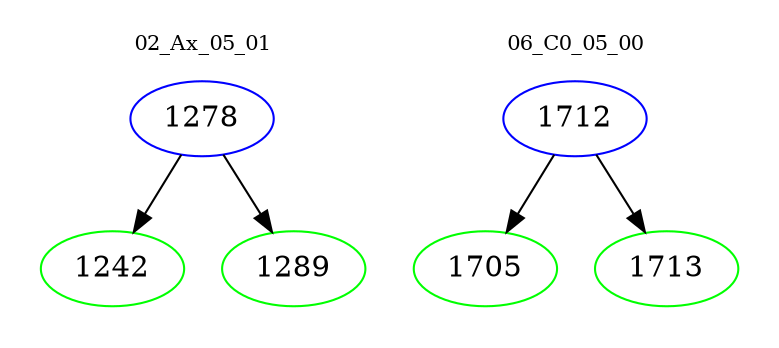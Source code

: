 digraph{
subgraph cluster_0 {
color = white
label = "02_Ax_05_01";
fontsize=10;
T0_1278 [label="1278", color="blue"]
T0_1278 -> T0_1242 [color="black"]
T0_1242 [label="1242", color="green"]
T0_1278 -> T0_1289 [color="black"]
T0_1289 [label="1289", color="green"]
}
subgraph cluster_1 {
color = white
label = "06_C0_05_00";
fontsize=10;
T1_1712 [label="1712", color="blue"]
T1_1712 -> T1_1705 [color="black"]
T1_1705 [label="1705", color="green"]
T1_1712 -> T1_1713 [color="black"]
T1_1713 [label="1713", color="green"]
}
}
